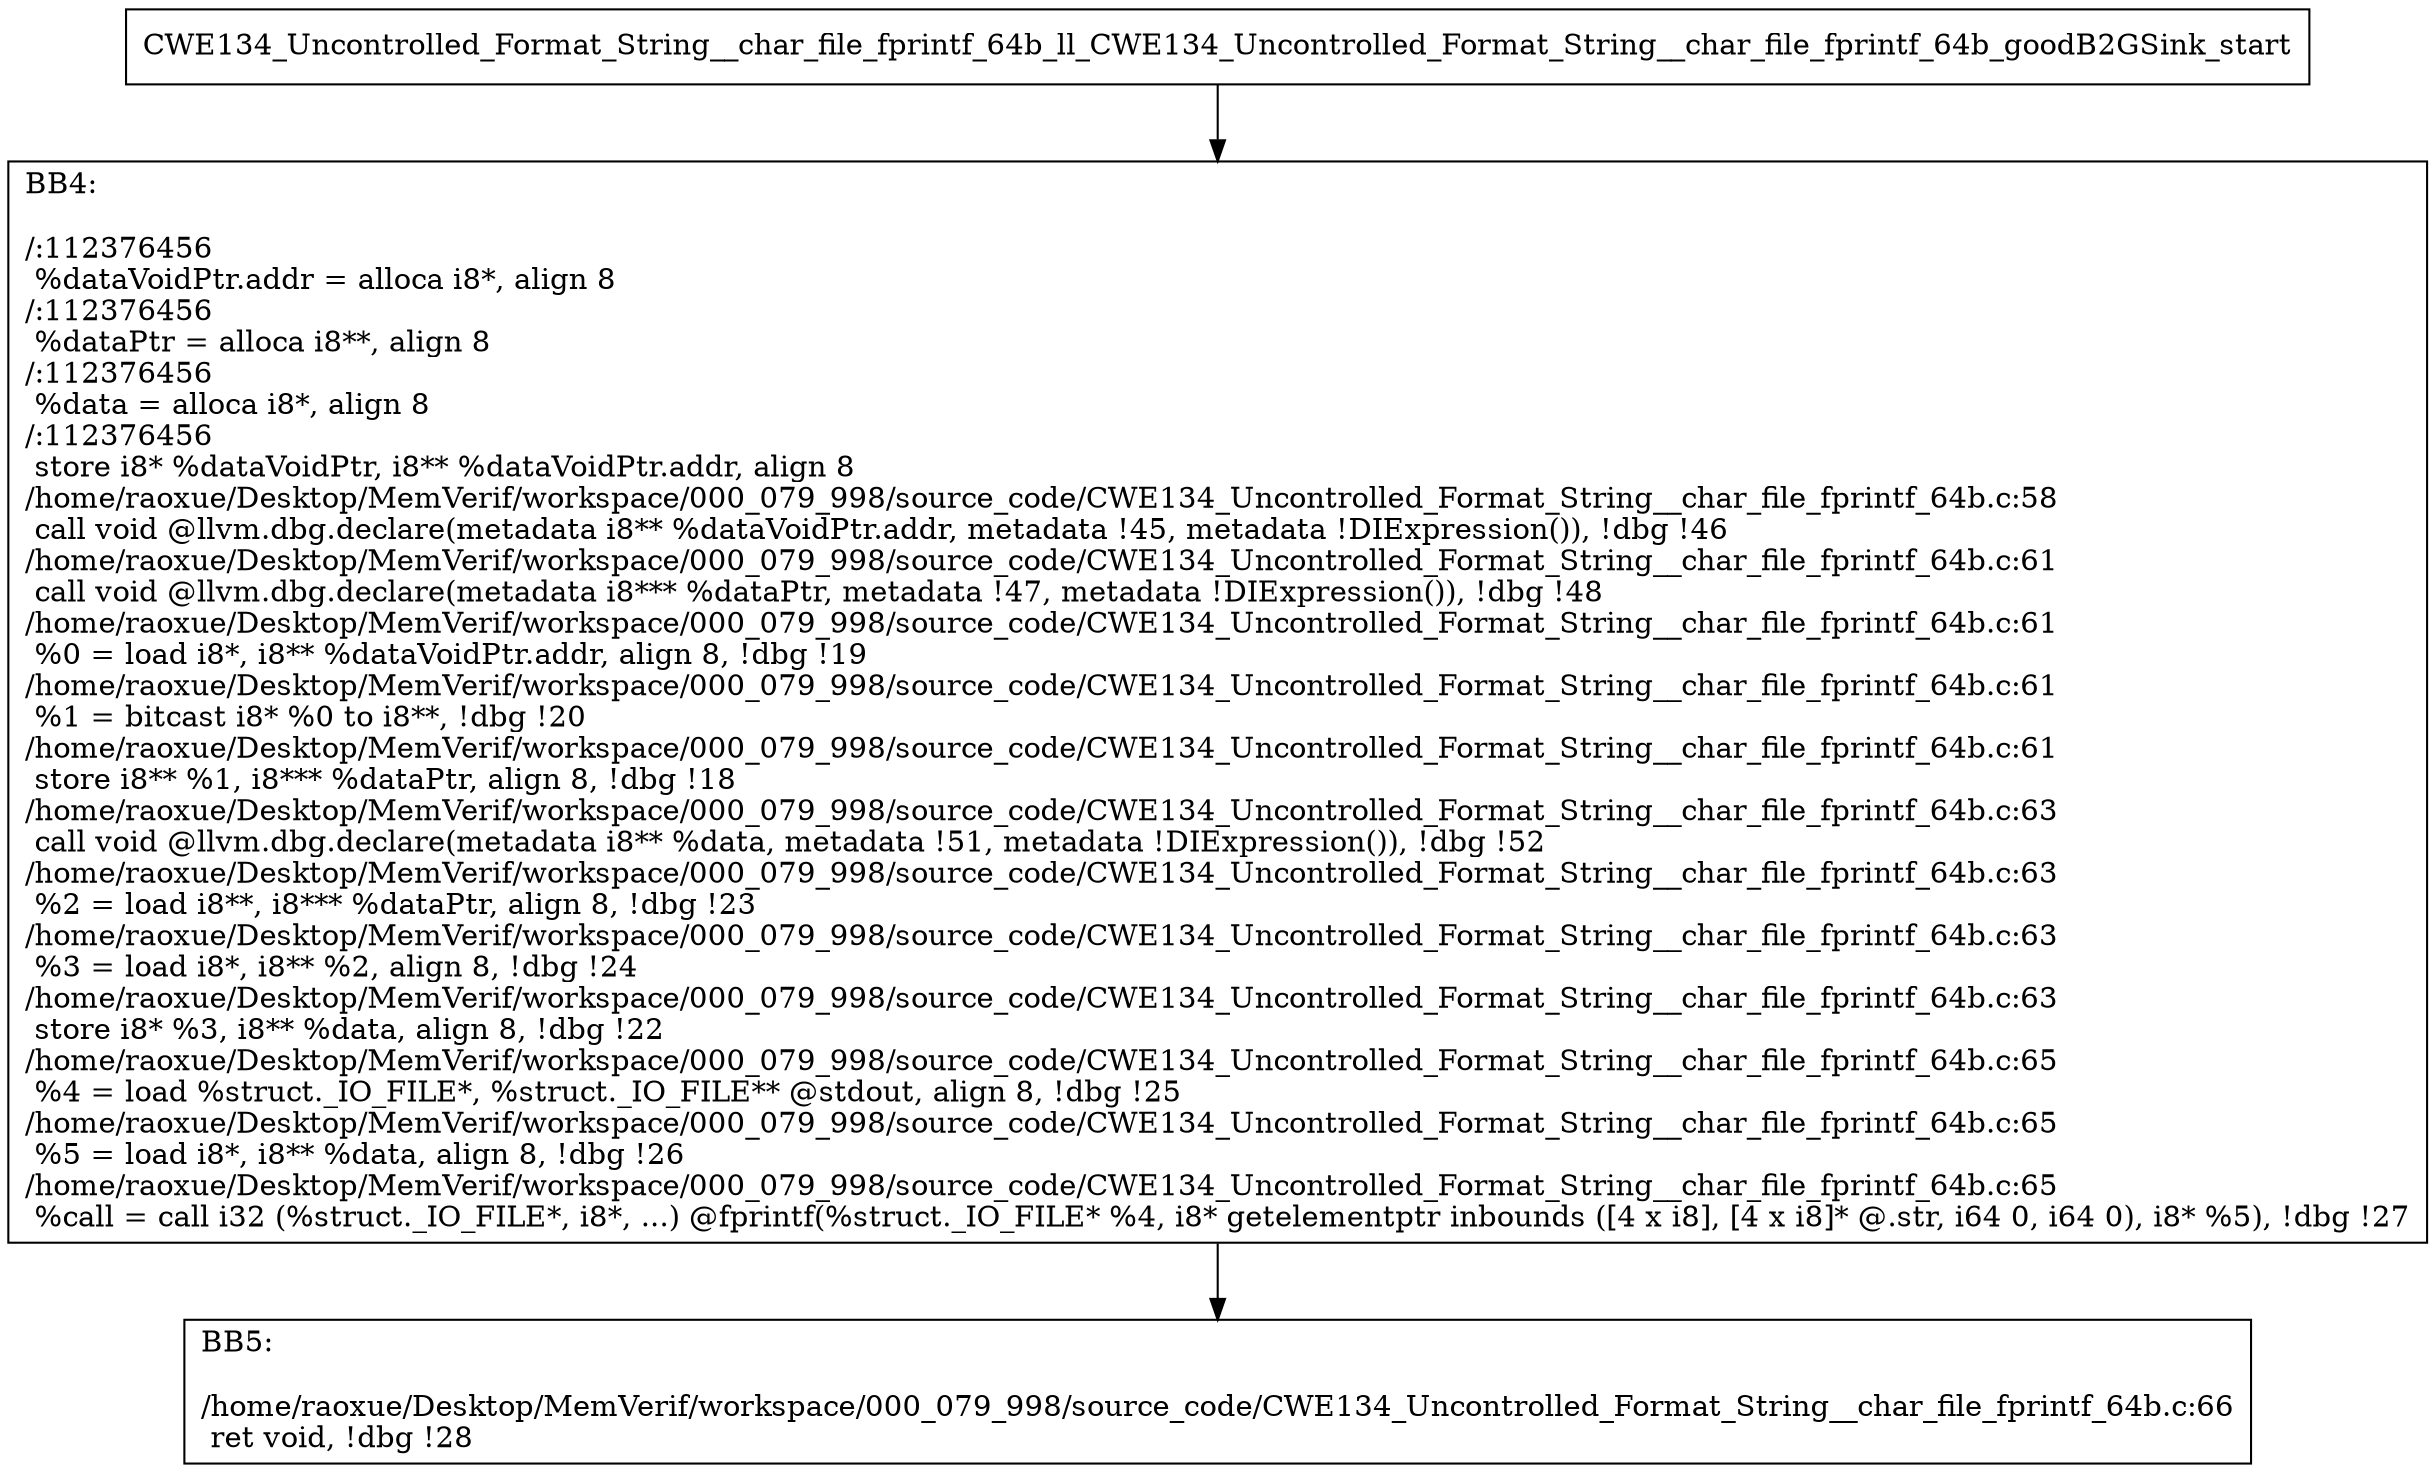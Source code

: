 digraph "CFG for'CWE134_Uncontrolled_Format_String__char_file_fprintf_64b_ll_CWE134_Uncontrolled_Format_String__char_file_fprintf_64b_goodB2GSink' function" {
	BBCWE134_Uncontrolled_Format_String__char_file_fprintf_64b_ll_CWE134_Uncontrolled_Format_String__char_file_fprintf_64b_goodB2GSink_start[shape=record,label="{CWE134_Uncontrolled_Format_String__char_file_fprintf_64b_ll_CWE134_Uncontrolled_Format_String__char_file_fprintf_64b_goodB2GSink_start}"];
	BBCWE134_Uncontrolled_Format_String__char_file_fprintf_64b_ll_CWE134_Uncontrolled_Format_String__char_file_fprintf_64b_goodB2GSink_start-> CWE134_Uncontrolled_Format_String__char_file_fprintf_64b_ll_CWE134_Uncontrolled_Format_String__char_file_fprintf_64b_goodB2GSinkBB4;
	CWE134_Uncontrolled_Format_String__char_file_fprintf_64b_ll_CWE134_Uncontrolled_Format_String__char_file_fprintf_64b_goodB2GSinkBB4 [shape=record, label="{BB4:\l\l/:112376456\l
  %dataVoidPtr.addr = alloca i8*, align 8\l
/:112376456\l
  %dataPtr = alloca i8**, align 8\l
/:112376456\l
  %data = alloca i8*, align 8\l
/:112376456\l
  store i8* %dataVoidPtr, i8** %dataVoidPtr.addr, align 8\l
/home/raoxue/Desktop/MemVerif/workspace/000_079_998/source_code/CWE134_Uncontrolled_Format_String__char_file_fprintf_64b.c:58\l
  call void @llvm.dbg.declare(metadata i8** %dataVoidPtr.addr, metadata !45, metadata !DIExpression()), !dbg !46\l
/home/raoxue/Desktop/MemVerif/workspace/000_079_998/source_code/CWE134_Uncontrolled_Format_String__char_file_fprintf_64b.c:61\l
  call void @llvm.dbg.declare(metadata i8*** %dataPtr, metadata !47, metadata !DIExpression()), !dbg !48\l
/home/raoxue/Desktop/MemVerif/workspace/000_079_998/source_code/CWE134_Uncontrolled_Format_String__char_file_fprintf_64b.c:61\l
  %0 = load i8*, i8** %dataVoidPtr.addr, align 8, !dbg !19\l
/home/raoxue/Desktop/MemVerif/workspace/000_079_998/source_code/CWE134_Uncontrolled_Format_String__char_file_fprintf_64b.c:61\l
  %1 = bitcast i8* %0 to i8**, !dbg !20\l
/home/raoxue/Desktop/MemVerif/workspace/000_079_998/source_code/CWE134_Uncontrolled_Format_String__char_file_fprintf_64b.c:61\l
  store i8** %1, i8*** %dataPtr, align 8, !dbg !18\l
/home/raoxue/Desktop/MemVerif/workspace/000_079_998/source_code/CWE134_Uncontrolled_Format_String__char_file_fprintf_64b.c:63\l
  call void @llvm.dbg.declare(metadata i8** %data, metadata !51, metadata !DIExpression()), !dbg !52\l
/home/raoxue/Desktop/MemVerif/workspace/000_079_998/source_code/CWE134_Uncontrolled_Format_String__char_file_fprintf_64b.c:63\l
  %2 = load i8**, i8*** %dataPtr, align 8, !dbg !23\l
/home/raoxue/Desktop/MemVerif/workspace/000_079_998/source_code/CWE134_Uncontrolled_Format_String__char_file_fprintf_64b.c:63\l
  %3 = load i8*, i8** %2, align 8, !dbg !24\l
/home/raoxue/Desktop/MemVerif/workspace/000_079_998/source_code/CWE134_Uncontrolled_Format_String__char_file_fprintf_64b.c:63\l
  store i8* %3, i8** %data, align 8, !dbg !22\l
/home/raoxue/Desktop/MemVerif/workspace/000_079_998/source_code/CWE134_Uncontrolled_Format_String__char_file_fprintf_64b.c:65\l
  %4 = load %struct._IO_FILE*, %struct._IO_FILE** @stdout, align 8, !dbg !25\l
/home/raoxue/Desktop/MemVerif/workspace/000_079_998/source_code/CWE134_Uncontrolled_Format_String__char_file_fprintf_64b.c:65\l
  %5 = load i8*, i8** %data, align 8, !dbg !26\l
/home/raoxue/Desktop/MemVerif/workspace/000_079_998/source_code/CWE134_Uncontrolled_Format_String__char_file_fprintf_64b.c:65\l
  %call = call i32 (%struct._IO_FILE*, i8*, ...) @fprintf(%struct._IO_FILE* %4, i8* getelementptr inbounds ([4 x i8], [4 x i8]* @.str, i64 0, i64 0), i8* %5), !dbg !27\l
}"];
	CWE134_Uncontrolled_Format_String__char_file_fprintf_64b_ll_CWE134_Uncontrolled_Format_String__char_file_fprintf_64b_goodB2GSinkBB4-> CWE134_Uncontrolled_Format_String__char_file_fprintf_64b_ll_CWE134_Uncontrolled_Format_String__char_file_fprintf_64b_goodB2GSinkBB5;
	CWE134_Uncontrolled_Format_String__char_file_fprintf_64b_ll_CWE134_Uncontrolled_Format_String__char_file_fprintf_64b_goodB2GSinkBB5 [shape=record, label="{BB5:\l\l/home/raoxue/Desktop/MemVerif/workspace/000_079_998/source_code/CWE134_Uncontrolled_Format_String__char_file_fprintf_64b.c:66\l
  ret void, !dbg !28\l
}"];
}
